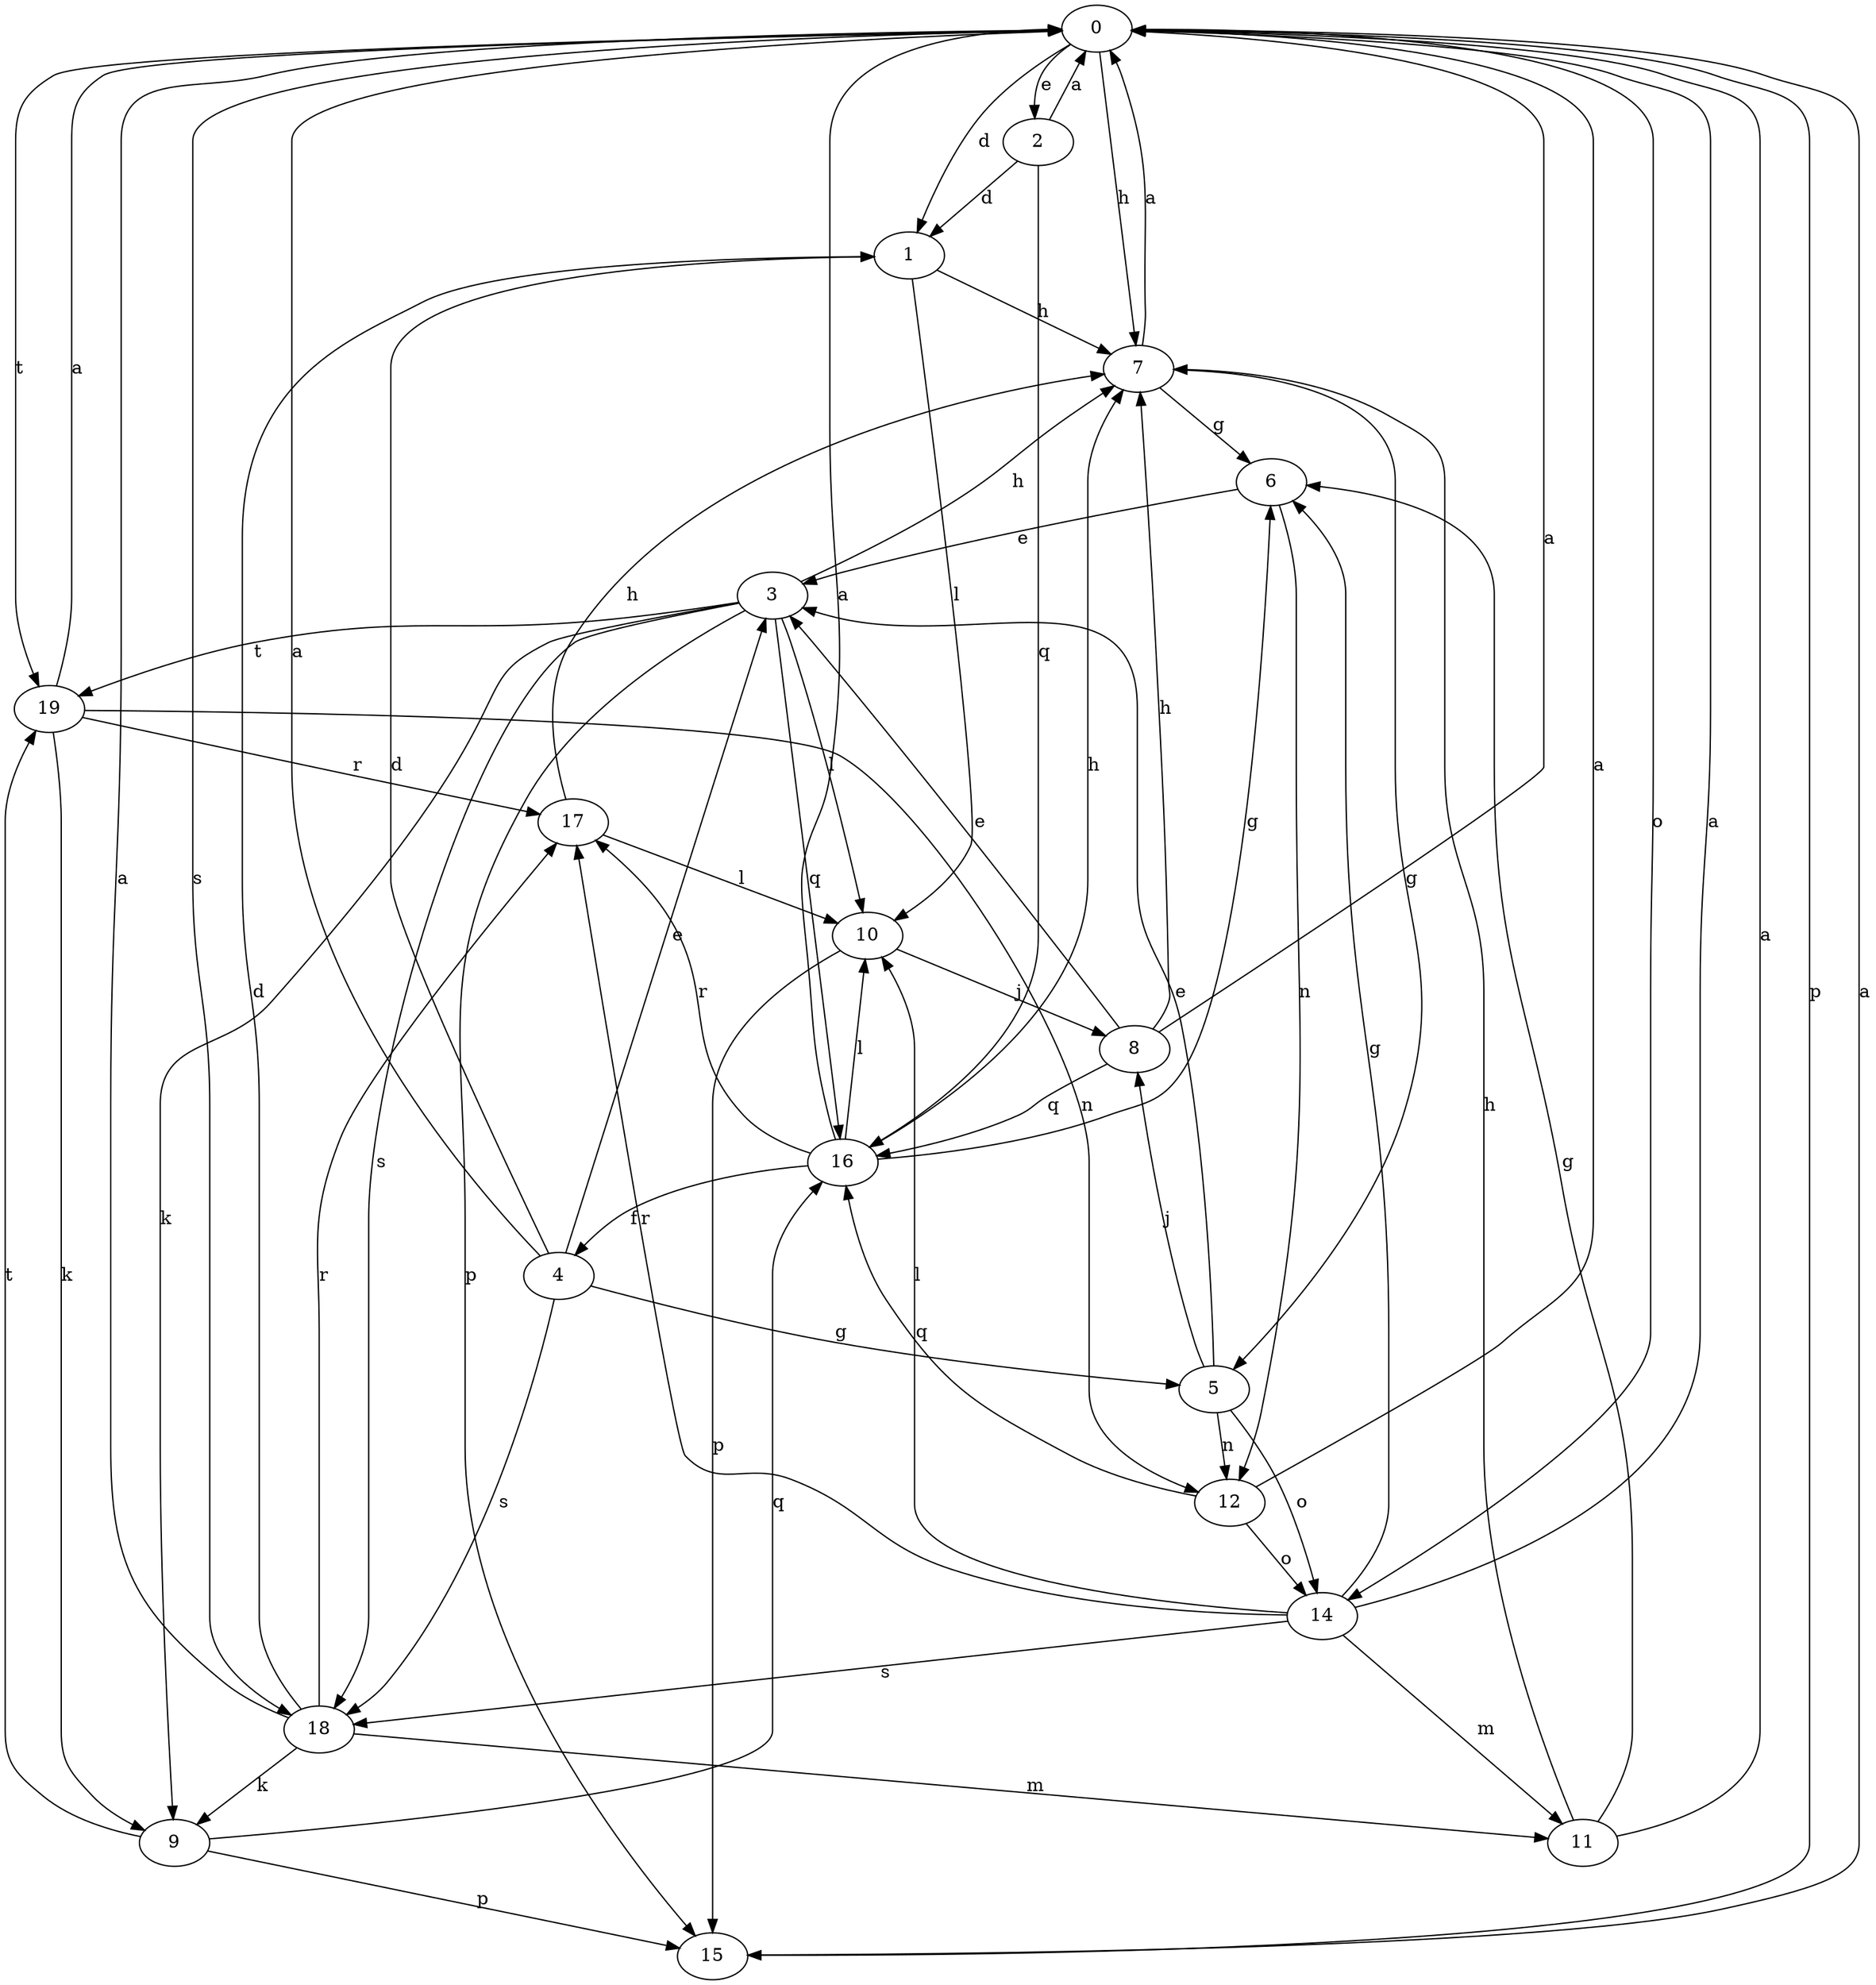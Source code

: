 strict digraph  {
0;
1;
2;
3;
4;
5;
6;
7;
8;
9;
10;
11;
12;
14;
15;
16;
17;
18;
19;
0 -> 1  [label=d];
0 -> 2  [label=e];
0 -> 7  [label=h];
0 -> 14  [label=o];
0 -> 15  [label=p];
0 -> 18  [label=s];
0 -> 19  [label=t];
1 -> 7  [label=h];
1 -> 10  [label=l];
2 -> 0  [label=a];
2 -> 1  [label=d];
2 -> 16  [label=q];
3 -> 7  [label=h];
3 -> 9  [label=k];
3 -> 10  [label=l];
3 -> 15  [label=p];
3 -> 16  [label=q];
3 -> 18  [label=s];
3 -> 19  [label=t];
4 -> 0  [label=a];
4 -> 1  [label=d];
4 -> 3  [label=e];
4 -> 5  [label=g];
4 -> 18  [label=s];
5 -> 3  [label=e];
5 -> 8  [label=j];
5 -> 12  [label=n];
5 -> 14  [label=o];
6 -> 3  [label=e];
6 -> 12  [label=n];
7 -> 0  [label=a];
7 -> 5  [label=g];
7 -> 6  [label=g];
8 -> 0  [label=a];
8 -> 3  [label=e];
8 -> 7  [label=h];
8 -> 16  [label=q];
9 -> 15  [label=p];
9 -> 16  [label=q];
9 -> 19  [label=t];
10 -> 8  [label=j];
10 -> 15  [label=p];
11 -> 0  [label=a];
11 -> 6  [label=g];
11 -> 7  [label=h];
12 -> 0  [label=a];
12 -> 14  [label=o];
12 -> 16  [label=q];
14 -> 0  [label=a];
14 -> 6  [label=g];
14 -> 10  [label=l];
14 -> 11  [label=m];
14 -> 17  [label=r];
14 -> 18  [label=s];
15 -> 0  [label=a];
16 -> 0  [label=a];
16 -> 4  [label=f];
16 -> 6  [label=g];
16 -> 7  [label=h];
16 -> 10  [label=l];
16 -> 17  [label=r];
17 -> 7  [label=h];
17 -> 10  [label=l];
18 -> 0  [label=a];
18 -> 1  [label=d];
18 -> 9  [label=k];
18 -> 11  [label=m];
18 -> 17  [label=r];
19 -> 0  [label=a];
19 -> 9  [label=k];
19 -> 12  [label=n];
19 -> 17  [label=r];
}
